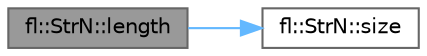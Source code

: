 digraph "fl::StrN::length"
{
 // INTERACTIVE_SVG=YES
 // LATEX_PDF_SIZE
  bgcolor="transparent";
  edge [fontname=Helvetica,fontsize=10,labelfontname=Helvetica,labelfontsize=10];
  node [fontname=Helvetica,fontsize=10,shape=box,height=0.2,width=0.4];
  rankdir="LR";
  Node1 [id="Node000001",label="fl::StrN::length",height=0.2,width=0.4,color="gray40", fillcolor="grey60", style="filled", fontcolor="black",tooltip=" "];
  Node1 -> Node2 [id="edge1_Node000001_Node000002",color="steelblue1",style="solid",tooltip=" "];
  Node2 [id="Node000002",label="fl::StrN::size",height=0.2,width=0.4,color="grey40", fillcolor="white", style="filled",URL="$dc/d96/classfl_1_1_str_n_a83aba4b6220dd9ffce346c7e62133b48.html#a83aba4b6220dd9ffce346c7e62133b48",tooltip=" "];
}
